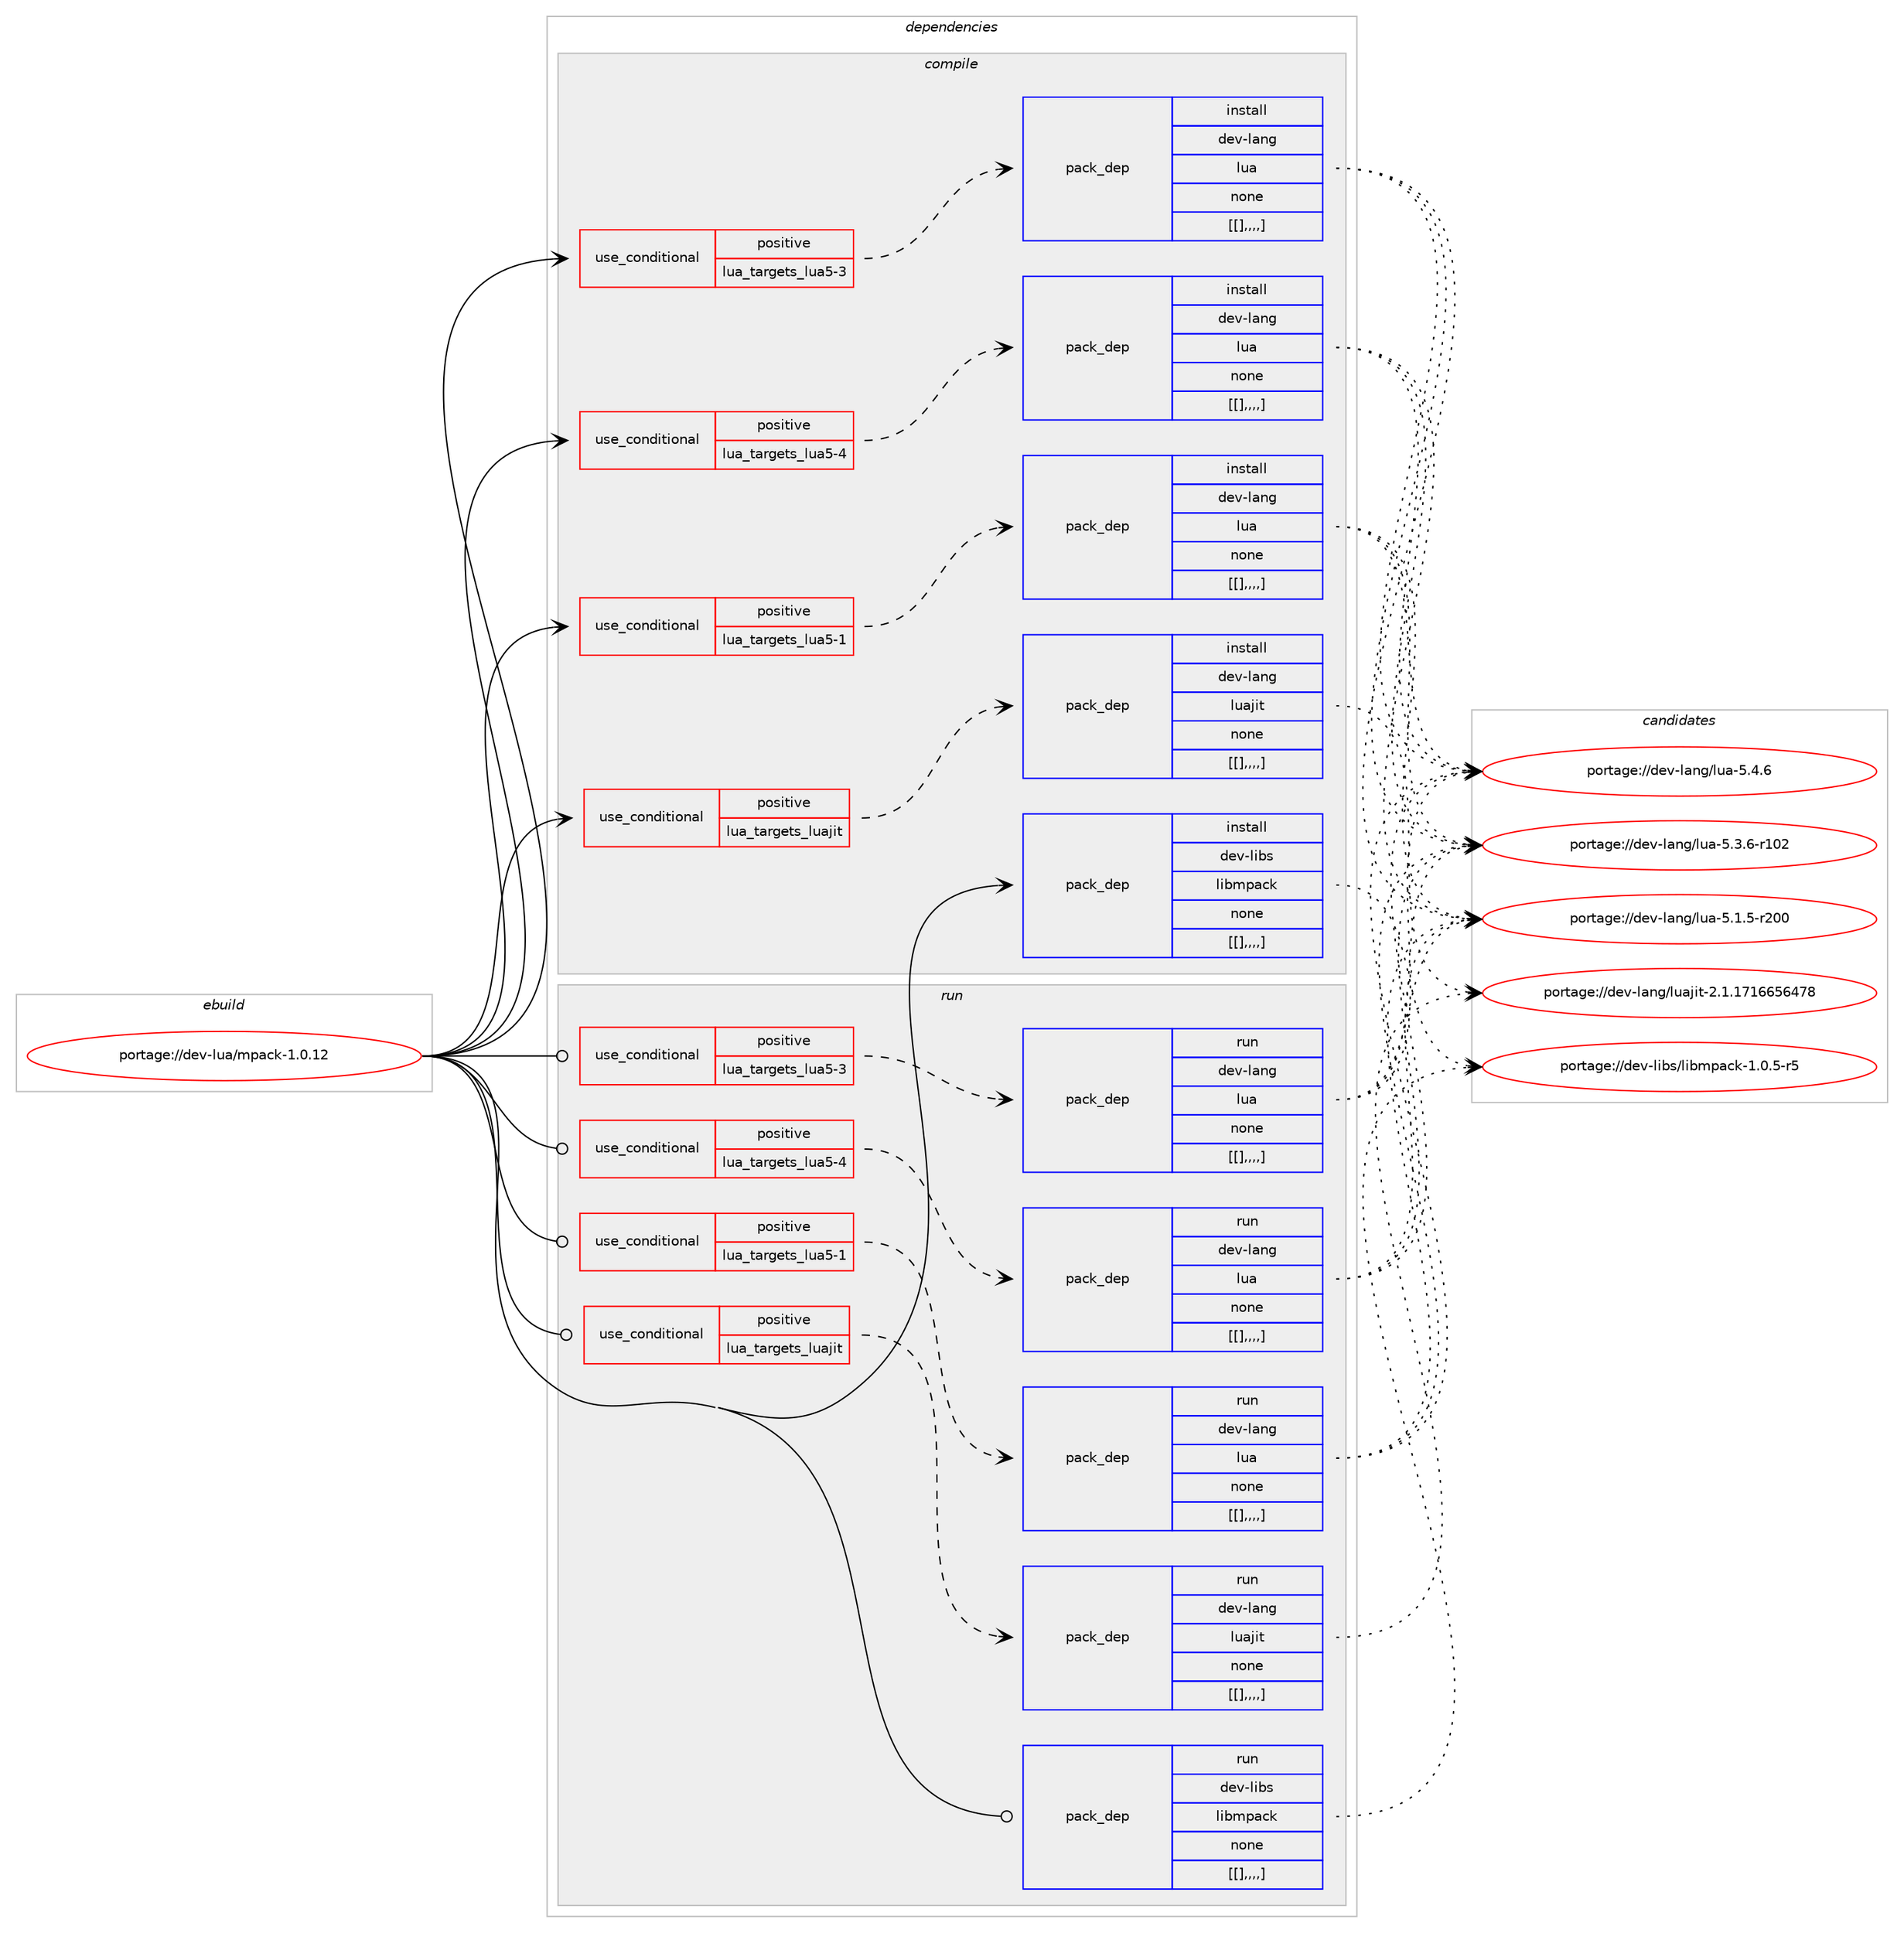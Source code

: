 digraph prolog {

# *************
# Graph options
# *************

newrank=true;
concentrate=true;
compound=true;
graph [rankdir=LR,fontname=Helvetica,fontsize=10,ranksep=1.5];#, ranksep=2.5, nodesep=0.2];
edge  [arrowhead=vee];
node  [fontname=Helvetica,fontsize=10];

# **********
# The ebuild
# **********

subgraph cluster_leftcol {
color=gray;
label=<<i>ebuild</i>>;
id [label="portage://dev-lua/mpack-1.0.12", color=red, width=4, href="../dev-lua/mpack-1.0.12.svg"];
}

# ****************
# The dependencies
# ****************

subgraph cluster_midcol {
color=gray;
label=<<i>dependencies</i>>;
subgraph cluster_compile {
fillcolor="#eeeeee";
style=filled;
label=<<i>compile</i>>;
subgraph cond29714 {
dependency117768 [label=<<TABLE BORDER="0" CELLBORDER="1" CELLSPACING="0" CELLPADDING="4"><TR><TD ROWSPAN="3" CELLPADDING="10">use_conditional</TD></TR><TR><TD>positive</TD></TR><TR><TD>lua_targets_lua5-1</TD></TR></TABLE>>, shape=none, color=red];
subgraph pack86886 {
dependency117769 [label=<<TABLE BORDER="0" CELLBORDER="1" CELLSPACING="0" CELLPADDING="4" WIDTH="220"><TR><TD ROWSPAN="6" CELLPADDING="30">pack_dep</TD></TR><TR><TD WIDTH="110">install</TD></TR><TR><TD>dev-lang</TD></TR><TR><TD>lua</TD></TR><TR><TD>none</TD></TR><TR><TD>[[],,,,]</TD></TR></TABLE>>, shape=none, color=blue];
}
dependency117768:e -> dependency117769:w [weight=20,style="dashed",arrowhead="vee"];
}
id:e -> dependency117768:w [weight=20,style="solid",arrowhead="vee"];
subgraph cond29715 {
dependency117770 [label=<<TABLE BORDER="0" CELLBORDER="1" CELLSPACING="0" CELLPADDING="4"><TR><TD ROWSPAN="3" CELLPADDING="10">use_conditional</TD></TR><TR><TD>positive</TD></TR><TR><TD>lua_targets_lua5-3</TD></TR></TABLE>>, shape=none, color=red];
subgraph pack86887 {
dependency117771 [label=<<TABLE BORDER="0" CELLBORDER="1" CELLSPACING="0" CELLPADDING="4" WIDTH="220"><TR><TD ROWSPAN="6" CELLPADDING="30">pack_dep</TD></TR><TR><TD WIDTH="110">install</TD></TR><TR><TD>dev-lang</TD></TR><TR><TD>lua</TD></TR><TR><TD>none</TD></TR><TR><TD>[[],,,,]</TD></TR></TABLE>>, shape=none, color=blue];
}
dependency117770:e -> dependency117771:w [weight=20,style="dashed",arrowhead="vee"];
}
id:e -> dependency117770:w [weight=20,style="solid",arrowhead="vee"];
subgraph cond29716 {
dependency117772 [label=<<TABLE BORDER="0" CELLBORDER="1" CELLSPACING="0" CELLPADDING="4"><TR><TD ROWSPAN="3" CELLPADDING="10">use_conditional</TD></TR><TR><TD>positive</TD></TR><TR><TD>lua_targets_lua5-4</TD></TR></TABLE>>, shape=none, color=red];
subgraph pack86888 {
dependency117773 [label=<<TABLE BORDER="0" CELLBORDER="1" CELLSPACING="0" CELLPADDING="4" WIDTH="220"><TR><TD ROWSPAN="6" CELLPADDING="30">pack_dep</TD></TR><TR><TD WIDTH="110">install</TD></TR><TR><TD>dev-lang</TD></TR><TR><TD>lua</TD></TR><TR><TD>none</TD></TR><TR><TD>[[],,,,]</TD></TR></TABLE>>, shape=none, color=blue];
}
dependency117772:e -> dependency117773:w [weight=20,style="dashed",arrowhead="vee"];
}
id:e -> dependency117772:w [weight=20,style="solid",arrowhead="vee"];
subgraph cond29717 {
dependency117774 [label=<<TABLE BORDER="0" CELLBORDER="1" CELLSPACING="0" CELLPADDING="4"><TR><TD ROWSPAN="3" CELLPADDING="10">use_conditional</TD></TR><TR><TD>positive</TD></TR><TR><TD>lua_targets_luajit</TD></TR></TABLE>>, shape=none, color=red];
subgraph pack86889 {
dependency117775 [label=<<TABLE BORDER="0" CELLBORDER="1" CELLSPACING="0" CELLPADDING="4" WIDTH="220"><TR><TD ROWSPAN="6" CELLPADDING="30">pack_dep</TD></TR><TR><TD WIDTH="110">install</TD></TR><TR><TD>dev-lang</TD></TR><TR><TD>luajit</TD></TR><TR><TD>none</TD></TR><TR><TD>[[],,,,]</TD></TR></TABLE>>, shape=none, color=blue];
}
dependency117774:e -> dependency117775:w [weight=20,style="dashed",arrowhead="vee"];
}
id:e -> dependency117774:w [weight=20,style="solid",arrowhead="vee"];
subgraph pack86890 {
dependency117776 [label=<<TABLE BORDER="0" CELLBORDER="1" CELLSPACING="0" CELLPADDING="4" WIDTH="220"><TR><TD ROWSPAN="6" CELLPADDING="30">pack_dep</TD></TR><TR><TD WIDTH="110">install</TD></TR><TR><TD>dev-libs</TD></TR><TR><TD>libmpack</TD></TR><TR><TD>none</TD></TR><TR><TD>[[],,,,]</TD></TR></TABLE>>, shape=none, color=blue];
}
id:e -> dependency117776:w [weight=20,style="solid",arrowhead="vee"];
}
subgraph cluster_compileandrun {
fillcolor="#eeeeee";
style=filled;
label=<<i>compile and run</i>>;
}
subgraph cluster_run {
fillcolor="#eeeeee";
style=filled;
label=<<i>run</i>>;
subgraph cond29718 {
dependency117777 [label=<<TABLE BORDER="0" CELLBORDER="1" CELLSPACING="0" CELLPADDING="4"><TR><TD ROWSPAN="3" CELLPADDING="10">use_conditional</TD></TR><TR><TD>positive</TD></TR><TR><TD>lua_targets_lua5-1</TD></TR></TABLE>>, shape=none, color=red];
subgraph pack86891 {
dependency117778 [label=<<TABLE BORDER="0" CELLBORDER="1" CELLSPACING="0" CELLPADDING="4" WIDTH="220"><TR><TD ROWSPAN="6" CELLPADDING="30">pack_dep</TD></TR><TR><TD WIDTH="110">run</TD></TR><TR><TD>dev-lang</TD></TR><TR><TD>lua</TD></TR><TR><TD>none</TD></TR><TR><TD>[[],,,,]</TD></TR></TABLE>>, shape=none, color=blue];
}
dependency117777:e -> dependency117778:w [weight=20,style="dashed",arrowhead="vee"];
}
id:e -> dependency117777:w [weight=20,style="solid",arrowhead="odot"];
subgraph cond29719 {
dependency117779 [label=<<TABLE BORDER="0" CELLBORDER="1" CELLSPACING="0" CELLPADDING="4"><TR><TD ROWSPAN="3" CELLPADDING="10">use_conditional</TD></TR><TR><TD>positive</TD></TR><TR><TD>lua_targets_lua5-3</TD></TR></TABLE>>, shape=none, color=red];
subgraph pack86892 {
dependency117780 [label=<<TABLE BORDER="0" CELLBORDER="1" CELLSPACING="0" CELLPADDING="4" WIDTH="220"><TR><TD ROWSPAN="6" CELLPADDING="30">pack_dep</TD></TR><TR><TD WIDTH="110">run</TD></TR><TR><TD>dev-lang</TD></TR><TR><TD>lua</TD></TR><TR><TD>none</TD></TR><TR><TD>[[],,,,]</TD></TR></TABLE>>, shape=none, color=blue];
}
dependency117779:e -> dependency117780:w [weight=20,style="dashed",arrowhead="vee"];
}
id:e -> dependency117779:w [weight=20,style="solid",arrowhead="odot"];
subgraph cond29720 {
dependency117781 [label=<<TABLE BORDER="0" CELLBORDER="1" CELLSPACING="0" CELLPADDING="4"><TR><TD ROWSPAN="3" CELLPADDING="10">use_conditional</TD></TR><TR><TD>positive</TD></TR><TR><TD>lua_targets_lua5-4</TD></TR></TABLE>>, shape=none, color=red];
subgraph pack86893 {
dependency117782 [label=<<TABLE BORDER="0" CELLBORDER="1" CELLSPACING="0" CELLPADDING="4" WIDTH="220"><TR><TD ROWSPAN="6" CELLPADDING="30">pack_dep</TD></TR><TR><TD WIDTH="110">run</TD></TR><TR><TD>dev-lang</TD></TR><TR><TD>lua</TD></TR><TR><TD>none</TD></TR><TR><TD>[[],,,,]</TD></TR></TABLE>>, shape=none, color=blue];
}
dependency117781:e -> dependency117782:w [weight=20,style="dashed",arrowhead="vee"];
}
id:e -> dependency117781:w [weight=20,style="solid",arrowhead="odot"];
subgraph cond29721 {
dependency117783 [label=<<TABLE BORDER="0" CELLBORDER="1" CELLSPACING="0" CELLPADDING="4"><TR><TD ROWSPAN="3" CELLPADDING="10">use_conditional</TD></TR><TR><TD>positive</TD></TR><TR><TD>lua_targets_luajit</TD></TR></TABLE>>, shape=none, color=red];
subgraph pack86894 {
dependency117784 [label=<<TABLE BORDER="0" CELLBORDER="1" CELLSPACING="0" CELLPADDING="4" WIDTH="220"><TR><TD ROWSPAN="6" CELLPADDING="30">pack_dep</TD></TR><TR><TD WIDTH="110">run</TD></TR><TR><TD>dev-lang</TD></TR><TR><TD>luajit</TD></TR><TR><TD>none</TD></TR><TR><TD>[[],,,,]</TD></TR></TABLE>>, shape=none, color=blue];
}
dependency117783:e -> dependency117784:w [weight=20,style="dashed",arrowhead="vee"];
}
id:e -> dependency117783:w [weight=20,style="solid",arrowhead="odot"];
subgraph pack86895 {
dependency117785 [label=<<TABLE BORDER="0" CELLBORDER="1" CELLSPACING="0" CELLPADDING="4" WIDTH="220"><TR><TD ROWSPAN="6" CELLPADDING="30">pack_dep</TD></TR><TR><TD WIDTH="110">run</TD></TR><TR><TD>dev-libs</TD></TR><TR><TD>libmpack</TD></TR><TR><TD>none</TD></TR><TR><TD>[[],,,,]</TD></TR></TABLE>>, shape=none, color=blue];
}
id:e -> dependency117785:w [weight=20,style="solid",arrowhead="odot"];
}
}

# **************
# The candidates
# **************

subgraph cluster_choices {
rank=same;
color=gray;
label=<<i>candidates</i>>;

subgraph choice86886 {
color=black;
nodesep=1;
choice10010111845108971101034710811797455346524654 [label="portage://dev-lang/lua-5.4.6", color=red, width=4,href="../dev-lang/lua-5.4.6.svg"];
choice1001011184510897110103471081179745534651465445114494850 [label="portage://dev-lang/lua-5.3.6-r102", color=red, width=4,href="../dev-lang/lua-5.3.6-r102.svg"];
choice1001011184510897110103471081179745534649465345114504848 [label="portage://dev-lang/lua-5.1.5-r200", color=red, width=4,href="../dev-lang/lua-5.1.5-r200.svg"];
dependency117769:e -> choice10010111845108971101034710811797455346524654:w [style=dotted,weight="100"];
dependency117769:e -> choice1001011184510897110103471081179745534651465445114494850:w [style=dotted,weight="100"];
dependency117769:e -> choice1001011184510897110103471081179745534649465345114504848:w [style=dotted,weight="100"];
}
subgraph choice86887 {
color=black;
nodesep=1;
choice10010111845108971101034710811797455346524654 [label="portage://dev-lang/lua-5.4.6", color=red, width=4,href="../dev-lang/lua-5.4.6.svg"];
choice1001011184510897110103471081179745534651465445114494850 [label="portage://dev-lang/lua-5.3.6-r102", color=red, width=4,href="../dev-lang/lua-5.3.6-r102.svg"];
choice1001011184510897110103471081179745534649465345114504848 [label="portage://dev-lang/lua-5.1.5-r200", color=red, width=4,href="../dev-lang/lua-5.1.5-r200.svg"];
dependency117771:e -> choice10010111845108971101034710811797455346524654:w [style=dotted,weight="100"];
dependency117771:e -> choice1001011184510897110103471081179745534651465445114494850:w [style=dotted,weight="100"];
dependency117771:e -> choice1001011184510897110103471081179745534649465345114504848:w [style=dotted,weight="100"];
}
subgraph choice86888 {
color=black;
nodesep=1;
choice10010111845108971101034710811797455346524654 [label="portage://dev-lang/lua-5.4.6", color=red, width=4,href="../dev-lang/lua-5.4.6.svg"];
choice1001011184510897110103471081179745534651465445114494850 [label="portage://dev-lang/lua-5.3.6-r102", color=red, width=4,href="../dev-lang/lua-5.3.6-r102.svg"];
choice1001011184510897110103471081179745534649465345114504848 [label="portage://dev-lang/lua-5.1.5-r200", color=red, width=4,href="../dev-lang/lua-5.1.5-r200.svg"];
dependency117773:e -> choice10010111845108971101034710811797455346524654:w [style=dotted,weight="100"];
dependency117773:e -> choice1001011184510897110103471081179745534651465445114494850:w [style=dotted,weight="100"];
dependency117773:e -> choice1001011184510897110103471081179745534649465345114504848:w [style=dotted,weight="100"];
}
subgraph choice86889 {
color=black;
nodesep=1;
choice10010111845108971101034710811797106105116455046494649554954545354525556 [label="portage://dev-lang/luajit-2.1.1716656478", color=red, width=4,href="../dev-lang/luajit-2.1.1716656478.svg"];
dependency117775:e -> choice10010111845108971101034710811797106105116455046494649554954545354525556:w [style=dotted,weight="100"];
}
subgraph choice86890 {
color=black;
nodesep=1;
choice1001011184510810598115471081059810911297991074549464846534511453 [label="portage://dev-libs/libmpack-1.0.5-r5", color=red, width=4,href="../dev-libs/libmpack-1.0.5-r5.svg"];
dependency117776:e -> choice1001011184510810598115471081059810911297991074549464846534511453:w [style=dotted,weight="100"];
}
subgraph choice86891 {
color=black;
nodesep=1;
choice10010111845108971101034710811797455346524654 [label="portage://dev-lang/lua-5.4.6", color=red, width=4,href="../dev-lang/lua-5.4.6.svg"];
choice1001011184510897110103471081179745534651465445114494850 [label="portage://dev-lang/lua-5.3.6-r102", color=red, width=4,href="../dev-lang/lua-5.3.6-r102.svg"];
choice1001011184510897110103471081179745534649465345114504848 [label="portage://dev-lang/lua-5.1.5-r200", color=red, width=4,href="../dev-lang/lua-5.1.5-r200.svg"];
dependency117778:e -> choice10010111845108971101034710811797455346524654:w [style=dotted,weight="100"];
dependency117778:e -> choice1001011184510897110103471081179745534651465445114494850:w [style=dotted,weight="100"];
dependency117778:e -> choice1001011184510897110103471081179745534649465345114504848:w [style=dotted,weight="100"];
}
subgraph choice86892 {
color=black;
nodesep=1;
choice10010111845108971101034710811797455346524654 [label="portage://dev-lang/lua-5.4.6", color=red, width=4,href="../dev-lang/lua-5.4.6.svg"];
choice1001011184510897110103471081179745534651465445114494850 [label="portage://dev-lang/lua-5.3.6-r102", color=red, width=4,href="../dev-lang/lua-5.3.6-r102.svg"];
choice1001011184510897110103471081179745534649465345114504848 [label="portage://dev-lang/lua-5.1.5-r200", color=red, width=4,href="../dev-lang/lua-5.1.5-r200.svg"];
dependency117780:e -> choice10010111845108971101034710811797455346524654:w [style=dotted,weight="100"];
dependency117780:e -> choice1001011184510897110103471081179745534651465445114494850:w [style=dotted,weight="100"];
dependency117780:e -> choice1001011184510897110103471081179745534649465345114504848:w [style=dotted,weight="100"];
}
subgraph choice86893 {
color=black;
nodesep=1;
choice10010111845108971101034710811797455346524654 [label="portage://dev-lang/lua-5.4.6", color=red, width=4,href="../dev-lang/lua-5.4.6.svg"];
choice1001011184510897110103471081179745534651465445114494850 [label="portage://dev-lang/lua-5.3.6-r102", color=red, width=4,href="../dev-lang/lua-5.3.6-r102.svg"];
choice1001011184510897110103471081179745534649465345114504848 [label="portage://dev-lang/lua-5.1.5-r200", color=red, width=4,href="../dev-lang/lua-5.1.5-r200.svg"];
dependency117782:e -> choice10010111845108971101034710811797455346524654:w [style=dotted,weight="100"];
dependency117782:e -> choice1001011184510897110103471081179745534651465445114494850:w [style=dotted,weight="100"];
dependency117782:e -> choice1001011184510897110103471081179745534649465345114504848:w [style=dotted,weight="100"];
}
subgraph choice86894 {
color=black;
nodesep=1;
choice10010111845108971101034710811797106105116455046494649554954545354525556 [label="portage://dev-lang/luajit-2.1.1716656478", color=red, width=4,href="../dev-lang/luajit-2.1.1716656478.svg"];
dependency117784:e -> choice10010111845108971101034710811797106105116455046494649554954545354525556:w [style=dotted,weight="100"];
}
subgraph choice86895 {
color=black;
nodesep=1;
choice1001011184510810598115471081059810911297991074549464846534511453 [label="portage://dev-libs/libmpack-1.0.5-r5", color=red, width=4,href="../dev-libs/libmpack-1.0.5-r5.svg"];
dependency117785:e -> choice1001011184510810598115471081059810911297991074549464846534511453:w [style=dotted,weight="100"];
}
}

}
